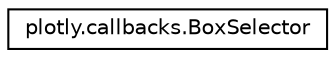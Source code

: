 digraph "Graphical Class Hierarchy"
{
 // LATEX_PDF_SIZE
  edge [fontname="Helvetica",fontsize="10",labelfontname="Helvetica",labelfontsize="10"];
  node [fontname="Helvetica",fontsize="10",shape=record];
  rankdir="LR";
  Node0 [label="plotly.callbacks.BoxSelector",height=0.2,width=0.4,color="black", fillcolor="white", style="filled",URL="$classplotly_1_1callbacks_1_1_box_selector.html",tooltip=" "];
}
